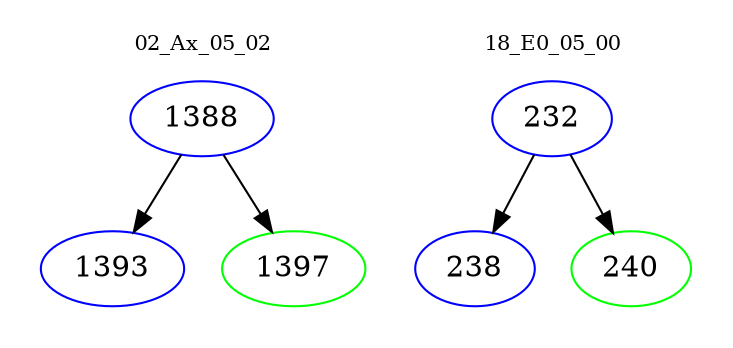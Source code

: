 digraph{
subgraph cluster_0 {
color = white
label = "02_Ax_05_02";
fontsize=10;
T0_1388 [label="1388", color="blue"]
T0_1388 -> T0_1393 [color="black"]
T0_1393 [label="1393", color="blue"]
T0_1388 -> T0_1397 [color="black"]
T0_1397 [label="1397", color="green"]
}
subgraph cluster_1 {
color = white
label = "18_E0_05_00";
fontsize=10;
T1_232 [label="232", color="blue"]
T1_232 -> T1_238 [color="black"]
T1_238 [label="238", color="blue"]
T1_232 -> T1_240 [color="black"]
T1_240 [label="240", color="green"]
}
}
